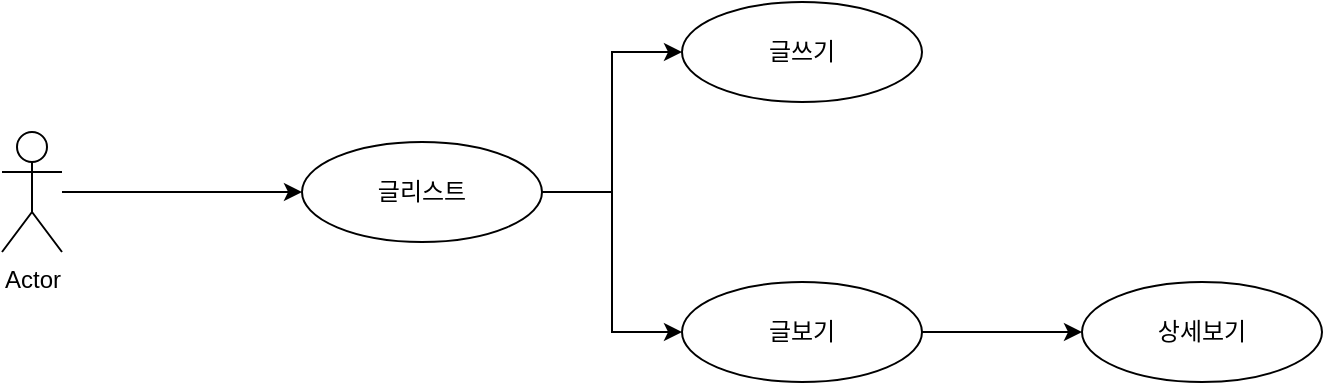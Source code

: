<mxfile version="21.5.0" type="device">
  <diagram name="페이지-1" id="Nfmp4DNtUASi2372WT7r">
    <mxGraphModel dx="2501" dy="796" grid="1" gridSize="10" guides="1" tooltips="1" connect="1" arrows="1" fold="1" page="1" pageScale="1" pageWidth="827" pageHeight="1169" math="0" shadow="0">
      <root>
        <mxCell id="0" />
        <mxCell id="1" parent="0" />
        <mxCell id="DBasfhP5iilIwJPSEIWQ-9" style="edgeStyle=orthogonalEdgeStyle;rounded=0;orthogonalLoop=1;jettySize=auto;html=1;entryX=0;entryY=0.5;entryDx=0;entryDy=0;" edge="1" parent="1" source="DBasfhP5iilIwJPSEIWQ-1" target="DBasfhP5iilIwJPSEIWQ-2">
          <mxGeometry relative="1" as="geometry" />
        </mxCell>
        <mxCell id="DBasfhP5iilIwJPSEIWQ-1" value="Actor" style="shape=umlActor;verticalLabelPosition=bottom;verticalAlign=top;html=1;outlineConnect=0;" vertex="1" parent="1">
          <mxGeometry x="-200" y="345" width="30" height="60" as="geometry" />
        </mxCell>
        <mxCell id="DBasfhP5iilIwJPSEIWQ-10" style="edgeStyle=orthogonalEdgeStyle;rounded=0;orthogonalLoop=1;jettySize=auto;html=1;entryX=0;entryY=0.5;entryDx=0;entryDy=0;" edge="1" parent="1" source="DBasfhP5iilIwJPSEIWQ-2" target="DBasfhP5iilIwJPSEIWQ-5">
          <mxGeometry relative="1" as="geometry" />
        </mxCell>
        <mxCell id="DBasfhP5iilIwJPSEIWQ-11" style="edgeStyle=orthogonalEdgeStyle;rounded=0;orthogonalLoop=1;jettySize=auto;html=1;entryX=0;entryY=0.5;entryDx=0;entryDy=0;" edge="1" parent="1" source="DBasfhP5iilIwJPSEIWQ-2" target="DBasfhP5iilIwJPSEIWQ-4">
          <mxGeometry relative="1" as="geometry" />
        </mxCell>
        <mxCell id="DBasfhP5iilIwJPSEIWQ-2" value="글리스트" style="ellipse;whiteSpace=wrap;html=1;" vertex="1" parent="1">
          <mxGeometry x="-50" y="350" width="120" height="50" as="geometry" />
        </mxCell>
        <mxCell id="DBasfhP5iilIwJPSEIWQ-13" style="edgeStyle=orthogonalEdgeStyle;rounded=0;orthogonalLoop=1;jettySize=auto;html=1;entryX=0;entryY=0.5;entryDx=0;entryDy=0;" edge="1" parent="1" source="DBasfhP5iilIwJPSEIWQ-4" target="DBasfhP5iilIwJPSEIWQ-12">
          <mxGeometry relative="1" as="geometry" />
        </mxCell>
        <mxCell id="DBasfhP5iilIwJPSEIWQ-4" value="글보기" style="ellipse;whiteSpace=wrap;html=1;" vertex="1" parent="1">
          <mxGeometry x="140" y="420" width="120" height="50" as="geometry" />
        </mxCell>
        <mxCell id="DBasfhP5iilIwJPSEIWQ-5" value="글쓰기" style="ellipse;whiteSpace=wrap;html=1;" vertex="1" parent="1">
          <mxGeometry x="140" y="280" width="120" height="50" as="geometry" />
        </mxCell>
        <mxCell id="DBasfhP5iilIwJPSEIWQ-12" value="상세보기" style="ellipse;whiteSpace=wrap;html=1;" vertex="1" parent="1">
          <mxGeometry x="340" y="420" width="120" height="50" as="geometry" />
        </mxCell>
      </root>
    </mxGraphModel>
  </diagram>
</mxfile>

